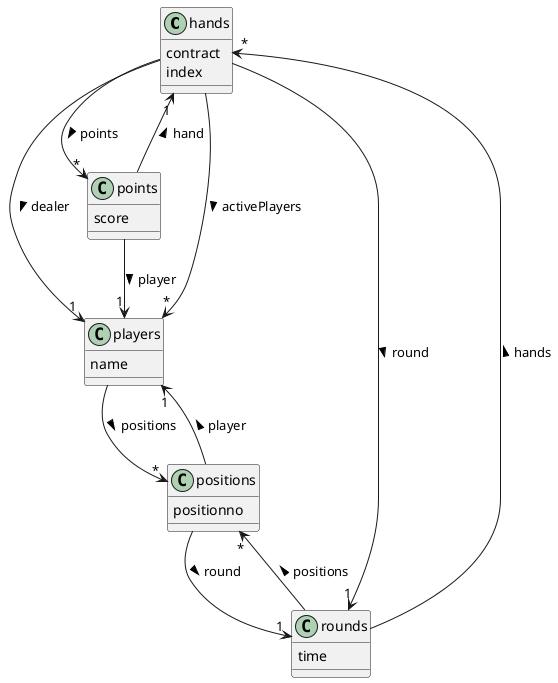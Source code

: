 @startuml
set namespaceSeparator none
class "hands"
"hands" : contract
"hands" : index
"hands" --> "1" "players" : dealer > 
"hands" --> "1" "rounds" : round > 
"hands" --> "*" "players" : activePlayers > 
"hands" --> "*" "points" : points > 
class "positions"
"positions" : positionno
"positions" --> "1" "players" : player > 
"positions" --> "1" "rounds" : round > 
class "players"
"players" : name
"players" --> "*" "positions" : positions > 
class "points"
"points" : score
"points" --> "1" "players" : player > 
"points" --> "1" "hands" : hand > 
class "rounds"
"rounds" : time
"rounds" --> "*" "positions" : positions > 
"rounds" --> "*" "hands" : hands > 
@enduml
